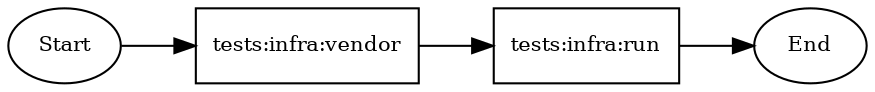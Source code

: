 digraph G {
  rankdir=LR
  node[fontsize="10"]
  
  start [shape=oval, label="Start"];
  end [shape=oval, label="End"];
  
vendor[shape=box, label="tests:infra:vendor"]
run[shape=box, label="tests:infra:run"]



  start -> vendor -> run -> end

}